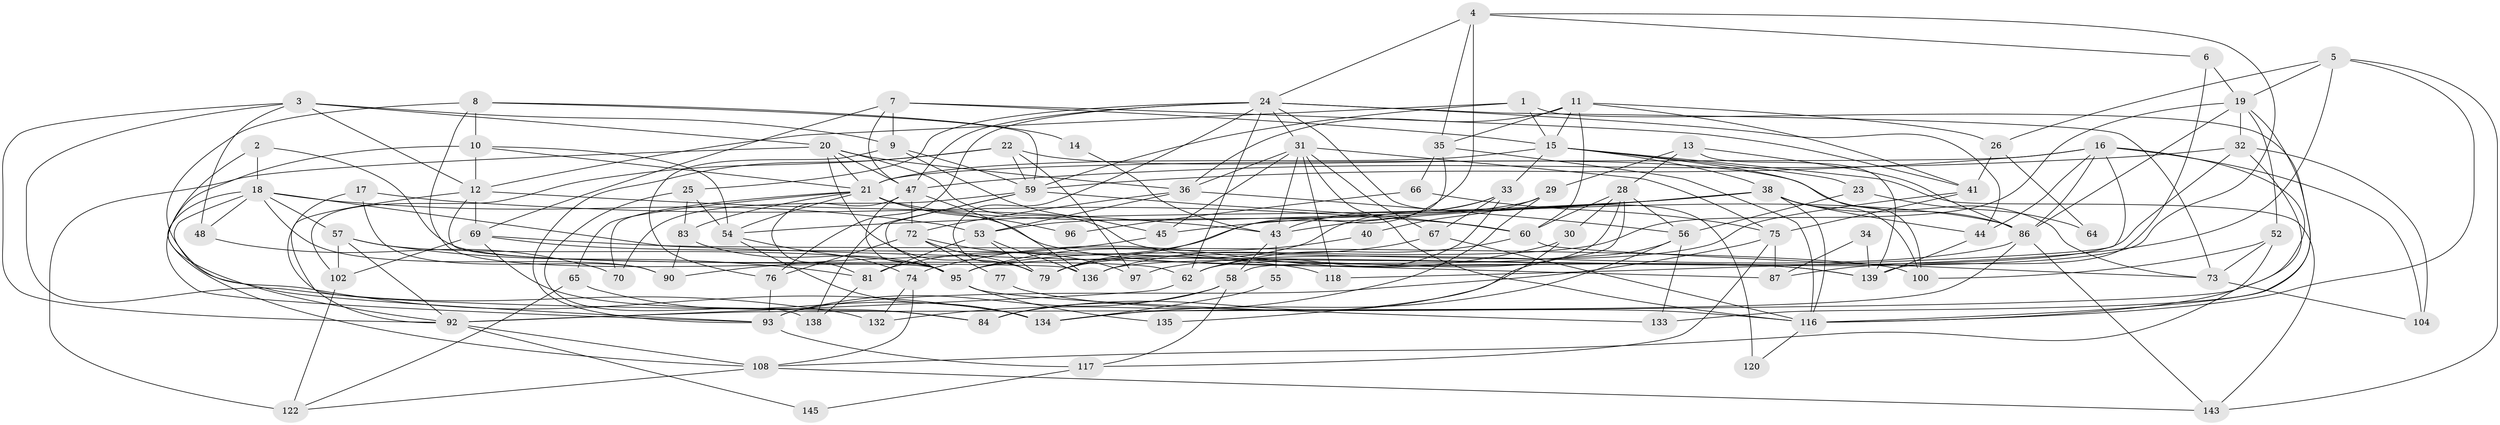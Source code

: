 // Generated by graph-tools (version 1.1) at 2025/23/03/03/25 07:23:57]
// undirected, 95 vertices, 235 edges
graph export_dot {
graph [start="1"]
  node [color=gray90,style=filled];
  1 [super="+80"];
  2;
  3 [super="+125"];
  4 [super="+129"];
  5 [super="+78"];
  6;
  7 [super="+39"];
  8 [super="+50"];
  9;
  10 [super="+119"];
  11 [super="+27"];
  12 [super="+63"];
  13 [super="+107"];
  14;
  15 [super="+121"];
  16 [super="+88"];
  17;
  18 [super="+51"];
  19 [super="+144"];
  20 [super="+37"];
  21 [super="+101"];
  22;
  23;
  24 [super="+112"];
  25;
  26;
  28 [super="+114"];
  29;
  30;
  31 [super="+113"];
  32;
  33;
  34;
  35;
  36 [super="+46"];
  38 [super="+42"];
  40;
  41 [super="+146"];
  43 [super="+115"];
  44 [super="+89"];
  45 [super="+49"];
  47 [super="+142"];
  48;
  52;
  53 [super="+94"];
  54 [super="+110"];
  55;
  56 [super="+140"];
  57 [super="+126"];
  58 [super="+68"];
  59 [super="+71"];
  60 [super="+61"];
  62 [super="+82"];
  64;
  65;
  66;
  67 [super="+105"];
  69 [super="+128"];
  70;
  72 [super="+137"];
  73 [super="+123"];
  74;
  75 [super="+91"];
  76 [super="+141"];
  77;
  79 [super="+106"];
  81 [super="+98"];
  83 [super="+85"];
  84 [super="+99"];
  86 [super="+103"];
  87 [super="+124"];
  90;
  92 [super="+111"];
  93 [super="+130"];
  95 [super="+109"];
  96;
  97;
  100;
  102;
  104;
  108 [super="+127"];
  116 [super="+131"];
  117;
  118;
  120;
  122;
  132;
  133;
  134;
  135;
  136;
  138;
  139;
  143;
  145;
  1 -- 59;
  1 -- 15;
  1 -- 116;
  1 -- 12;
  2 -- 93;
  2 -- 62;
  2 -- 18;
  3 -- 9;
  3 -- 132;
  3 -- 48;
  3 -- 12;
  3 -- 92;
  3 -- 20;
  4 -- 35;
  4 -- 6;
  4 -- 81;
  4 -- 136;
  4 -- 24;
  5 -- 26;
  5 -- 87;
  5 -- 19;
  5 -- 116;
  5 -- 143;
  6 -- 19;
  6 -- 139;
  7 -- 9;
  7 -- 41;
  7 -- 15;
  7 -- 47;
  7 -- 69;
  8 -- 95;
  8 -- 14;
  8 -- 10;
  8 -- 59;
  8 -- 134;
  9 -- 45;
  9 -- 76;
  9 -- 59;
  10 -- 54;
  10 -- 21;
  10 -- 92;
  10 -- 12;
  11 -- 35;
  11 -- 36;
  11 -- 26;
  11 -- 60;
  11 -- 15;
  11 -- 41;
  12 -- 69;
  12 -- 136;
  12 -- 43;
  12 -- 92;
  13 -- 139;
  13 -- 29;
  13 -- 28;
  13 -- 86;
  14 -- 43;
  15 -- 33;
  15 -- 23;
  15 -- 38;
  15 -- 143;
  15 -- 100;
  15 -- 21;
  16 -- 86;
  16 -- 116;
  16 -- 104;
  16 -- 21;
  16 -- 118;
  16 -- 59;
  16 -- 44;
  17 -- 90;
  17 -- 60;
  17 -- 84;
  18 -- 48;
  18 -- 87;
  18 -- 93;
  18 -- 53;
  18 -- 90;
  18 -- 108;
  18 -- 57;
  19 -- 133;
  19 -- 52;
  19 -- 86;
  19 -- 95;
  19 -- 32;
  20 -- 36;
  20 -- 47;
  20 -- 21;
  20 -- 122;
  20 -- 139;
  20 -- 79;
  21 -- 54;
  21 -- 65;
  21 -- 70;
  21 -- 86;
  21 -- 96 [weight=2];
  21 -- 83;
  21 -- 139;
  22 -- 97;
  22 -- 93;
  22 -- 102;
  22 -- 73;
  22 -- 59;
  23 -- 64;
  23 -- 56;
  24 -- 44;
  24 -- 73;
  24 -- 25;
  24 -- 76;
  24 -- 79;
  24 -- 120;
  24 -- 47;
  24 -- 62;
  24 -- 31;
  25 -- 54;
  25 -- 138;
  25 -- 83;
  26 -- 41 [weight=2];
  26 -- 64;
  28 -- 62;
  28 -- 56;
  28 -- 58;
  28 -- 60;
  28 -- 30;
  29 -- 53;
  29 -- 132;
  29 -- 40;
  30 -- 74;
  30 -- 135;
  31 -- 36;
  31 -- 118;
  31 -- 116;
  31 -- 75;
  31 -- 45;
  31 -- 43;
  31 -- 67;
  32 -- 104;
  32 -- 92;
  32 -- 95;
  32 -- 47;
  33 -- 79;
  33 -- 43;
  33 -- 67;
  33 -- 62;
  34 -- 139;
  34 -- 87;
  35 -- 116;
  35 -- 66;
  35 -- 79;
  36 -- 56;
  36 -- 72;
  36 -- 53 [weight=2];
  38 -- 100;
  38 -- 86;
  38 -- 44;
  38 -- 116;
  38 -- 54;
  38 -- 43;
  38 -- 45;
  40 -- 95;
  41 -- 75;
  41 -- 79;
  43 -- 55;
  43 -- 58;
  44 -- 139;
  45 -- 90;
  47 -- 136;
  47 -- 72;
  47 -- 95;
  47 -- 81;
  48 -- 70;
  52 -- 100;
  52 -- 108;
  52 -- 73;
  53 -- 136;
  53 -- 81;
  53 -- 79;
  54 -- 74;
  54 -- 134;
  55 -- 134;
  56 -- 134;
  56 -- 133;
  56 -- 84;
  57 -- 81;
  57 -- 102;
  57 -- 92;
  57 -- 95;
  58 -- 84;
  58 -- 117;
  58 -- 93;
  59 -- 70;
  59 -- 138;
  59 -- 95;
  59 -- 60;
  60 -- 73;
  60 -- 62;
  62 -- 92;
  65 -- 122;
  65 -- 134;
  66 -- 96;
  66 -- 75;
  67 -- 136;
  67 -- 116;
  69 -- 100;
  69 -- 84;
  69 -- 102;
  69 -- 118;
  72 -- 77;
  72 -- 97;
  72 -- 76;
  72 -- 79;
  73 -- 104;
  74 -- 108;
  74 -- 132;
  75 -- 117;
  75 -- 87;
  75 -- 93;
  76 -- 93;
  77 -- 116;
  81 -- 138;
  83 -- 90;
  83 -- 95;
  86 -- 97;
  86 -- 134;
  86 -- 143;
  92 -- 145;
  92 -- 108;
  93 -- 117;
  95 -- 135;
  95 -- 133;
  102 -- 122;
  108 -- 122;
  108 -- 143;
  116 -- 120;
  117 -- 145;
}
